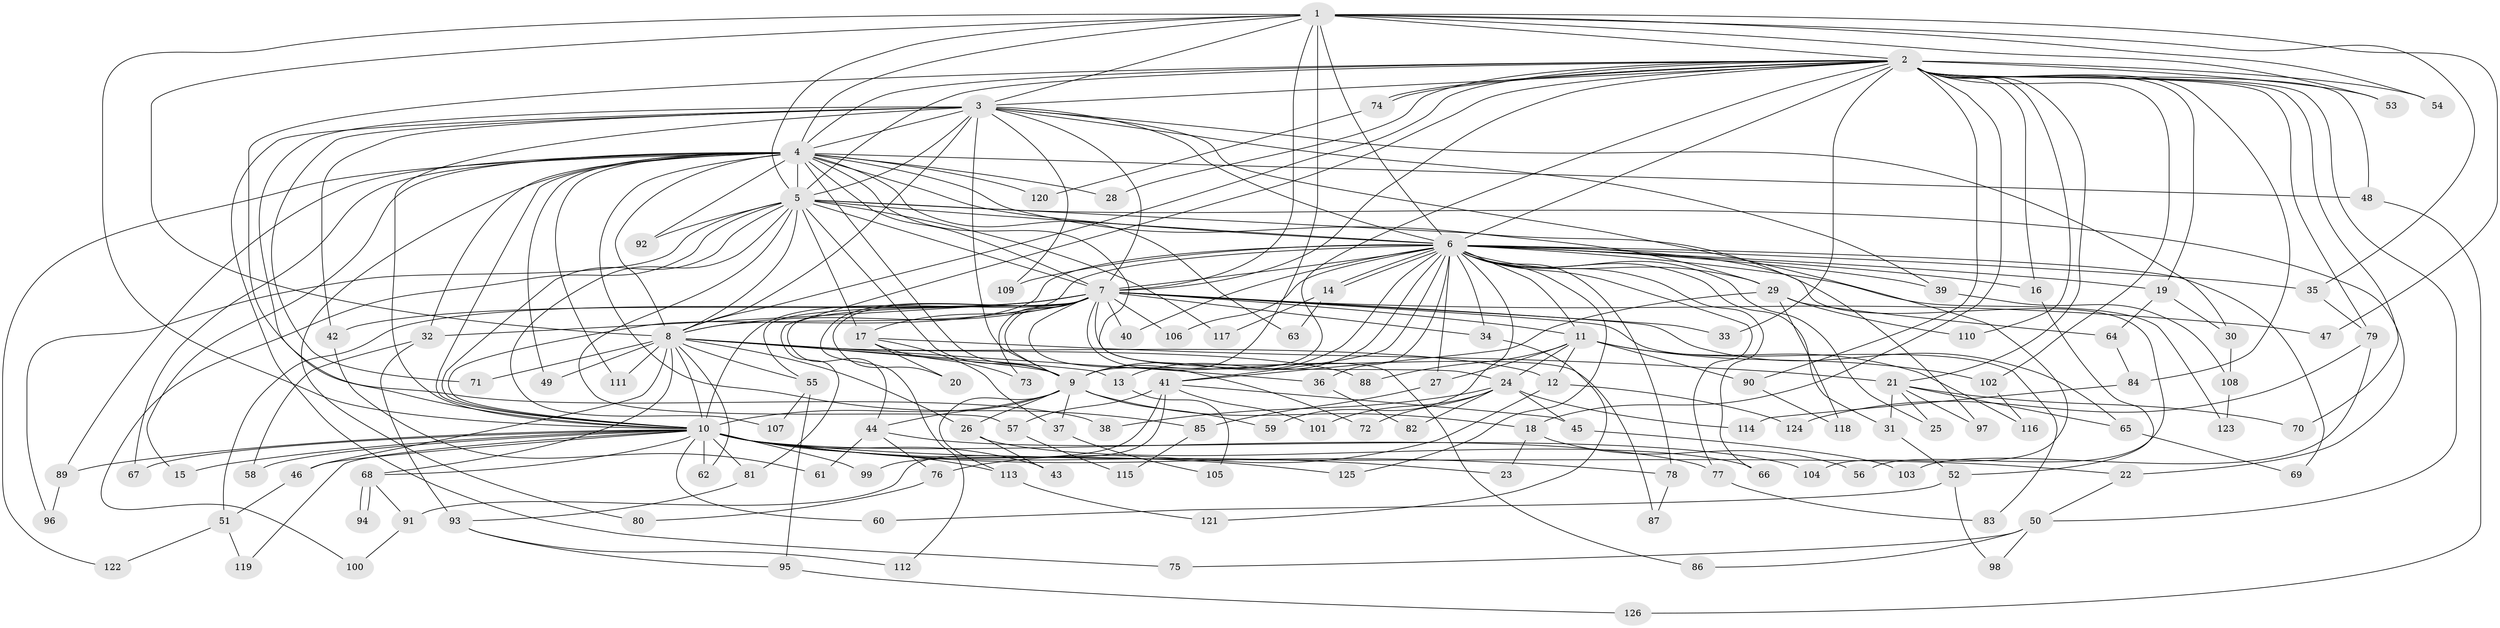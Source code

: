 // coarse degree distribution, {12: 0.010416666666666666, 26: 0.020833333333333332, 17: 0.010416666666666666, 24: 0.010416666666666666, 18: 0.010416666666666666, 32: 0.010416666666666666, 20: 0.010416666666666666, 15: 0.010416666666666666, 25: 0.010416666666666666, 9: 0.010416666666666666, 5: 0.0625, 3: 0.21875, 4: 0.07291666666666667, 2: 0.4791666666666667, 7: 0.010416666666666666, 6: 0.020833333333333332, 8: 0.020833333333333332}
// Generated by graph-tools (version 1.1) at 2025/41/03/06/25 10:41:36]
// undirected, 126 vertices, 277 edges
graph export_dot {
graph [start="1"]
  node [color=gray90,style=filled];
  1;
  2;
  3;
  4;
  5;
  6;
  7;
  8;
  9;
  10;
  11;
  12;
  13;
  14;
  15;
  16;
  17;
  18;
  19;
  20;
  21;
  22;
  23;
  24;
  25;
  26;
  27;
  28;
  29;
  30;
  31;
  32;
  33;
  34;
  35;
  36;
  37;
  38;
  39;
  40;
  41;
  42;
  43;
  44;
  45;
  46;
  47;
  48;
  49;
  50;
  51;
  52;
  53;
  54;
  55;
  56;
  57;
  58;
  59;
  60;
  61;
  62;
  63;
  64;
  65;
  66;
  67;
  68;
  69;
  70;
  71;
  72;
  73;
  74;
  75;
  76;
  77;
  78;
  79;
  80;
  81;
  82;
  83;
  84;
  85;
  86;
  87;
  88;
  89;
  90;
  91;
  92;
  93;
  94;
  95;
  96;
  97;
  98;
  99;
  100;
  101;
  102;
  103;
  104;
  105;
  106;
  107;
  108;
  109;
  110;
  111;
  112;
  113;
  114;
  115;
  116;
  117;
  118;
  119;
  120;
  121;
  122;
  123;
  124;
  125;
  126;
  1 -- 2;
  1 -- 3;
  1 -- 4;
  1 -- 5;
  1 -- 6;
  1 -- 7;
  1 -- 8;
  1 -- 9;
  1 -- 10;
  1 -- 35;
  1 -- 47;
  1 -- 53;
  1 -- 54;
  2 -- 3;
  2 -- 4;
  2 -- 5;
  2 -- 6;
  2 -- 7;
  2 -- 8;
  2 -- 9;
  2 -- 10;
  2 -- 16;
  2 -- 18;
  2 -- 19;
  2 -- 21;
  2 -- 28;
  2 -- 33;
  2 -- 48;
  2 -- 50;
  2 -- 53;
  2 -- 54;
  2 -- 70;
  2 -- 74;
  2 -- 74;
  2 -- 79;
  2 -- 81;
  2 -- 84;
  2 -- 90;
  2 -- 102;
  2 -- 110;
  3 -- 4;
  3 -- 5;
  3 -- 6;
  3 -- 7;
  3 -- 8;
  3 -- 9;
  3 -- 10;
  3 -- 30;
  3 -- 38;
  3 -- 39;
  3 -- 42;
  3 -- 71;
  3 -- 75;
  3 -- 104;
  3 -- 109;
  4 -- 5;
  4 -- 6;
  4 -- 7;
  4 -- 8;
  4 -- 9;
  4 -- 10;
  4 -- 15;
  4 -- 24;
  4 -- 28;
  4 -- 29;
  4 -- 32;
  4 -- 48;
  4 -- 49;
  4 -- 63;
  4 -- 67;
  4 -- 80;
  4 -- 85;
  4 -- 89;
  4 -- 92;
  4 -- 111;
  4 -- 120;
  4 -- 122;
  5 -- 6;
  5 -- 7;
  5 -- 8;
  5 -- 9;
  5 -- 10;
  5 -- 17;
  5 -- 22;
  5 -- 57;
  5 -- 92;
  5 -- 96;
  5 -- 97;
  5 -- 100;
  5 -- 107;
  5 -- 117;
  6 -- 7;
  6 -- 8;
  6 -- 9;
  6 -- 10;
  6 -- 11;
  6 -- 13;
  6 -- 14;
  6 -- 14;
  6 -- 16;
  6 -- 19;
  6 -- 25;
  6 -- 27;
  6 -- 29;
  6 -- 31;
  6 -- 34;
  6 -- 35;
  6 -- 36;
  6 -- 39;
  6 -- 40;
  6 -- 41;
  6 -- 56;
  6 -- 59;
  6 -- 66;
  6 -- 69;
  6 -- 77;
  6 -- 78;
  6 -- 106;
  6 -- 109;
  6 -- 123;
  6 -- 125;
  7 -- 8;
  7 -- 9;
  7 -- 10;
  7 -- 11;
  7 -- 17;
  7 -- 20;
  7 -- 32;
  7 -- 33;
  7 -- 34;
  7 -- 40;
  7 -- 42;
  7 -- 44;
  7 -- 47;
  7 -- 51;
  7 -- 55;
  7 -- 65;
  7 -- 72;
  7 -- 73;
  7 -- 83;
  7 -- 86;
  7 -- 87;
  7 -- 106;
  7 -- 112;
  8 -- 9;
  8 -- 10;
  8 -- 12;
  8 -- 13;
  8 -- 26;
  8 -- 36;
  8 -- 46;
  8 -- 49;
  8 -- 55;
  8 -- 62;
  8 -- 68;
  8 -- 71;
  8 -- 88;
  8 -- 111;
  9 -- 10;
  9 -- 18;
  9 -- 26;
  9 -- 37;
  9 -- 44;
  9 -- 59;
  9 -- 113;
  10 -- 15;
  10 -- 22;
  10 -- 23;
  10 -- 43;
  10 -- 46;
  10 -- 58;
  10 -- 60;
  10 -- 62;
  10 -- 67;
  10 -- 68;
  10 -- 77;
  10 -- 78;
  10 -- 81;
  10 -- 89;
  10 -- 99;
  10 -- 113;
  10 -- 119;
  10 -- 125;
  11 -- 12;
  11 -- 24;
  11 -- 27;
  11 -- 88;
  11 -- 90;
  11 -- 102;
  11 -- 116;
  12 -- 76;
  12 -- 124;
  13 -- 105;
  14 -- 63;
  14 -- 117;
  16 -- 52;
  17 -- 20;
  17 -- 21;
  17 -- 37;
  17 -- 73;
  18 -- 23;
  18 -- 56;
  19 -- 30;
  19 -- 64;
  21 -- 25;
  21 -- 31;
  21 -- 65;
  21 -- 70;
  21 -- 97;
  22 -- 50;
  24 -- 38;
  24 -- 45;
  24 -- 72;
  24 -- 82;
  24 -- 101;
  24 -- 114;
  26 -- 43;
  26 -- 66;
  27 -- 85;
  29 -- 41;
  29 -- 64;
  29 -- 110;
  29 -- 118;
  30 -- 108;
  31 -- 52;
  32 -- 58;
  32 -- 93;
  34 -- 121;
  35 -- 79;
  36 -- 82;
  37 -- 105;
  39 -- 108;
  41 -- 45;
  41 -- 57;
  41 -- 91;
  41 -- 99;
  41 -- 101;
  42 -- 61;
  44 -- 61;
  44 -- 76;
  44 -- 104;
  45 -- 103;
  46 -- 51;
  48 -- 126;
  50 -- 75;
  50 -- 86;
  50 -- 98;
  51 -- 119;
  51 -- 122;
  52 -- 60;
  52 -- 98;
  55 -- 95;
  55 -- 107;
  57 -- 115;
  64 -- 84;
  65 -- 69;
  68 -- 91;
  68 -- 94;
  68 -- 94;
  74 -- 120;
  76 -- 80;
  77 -- 83;
  78 -- 87;
  79 -- 103;
  79 -- 124;
  81 -- 93;
  84 -- 114;
  85 -- 115;
  89 -- 96;
  90 -- 118;
  91 -- 100;
  93 -- 95;
  93 -- 112;
  95 -- 126;
  102 -- 116;
  108 -- 123;
  113 -- 121;
}
